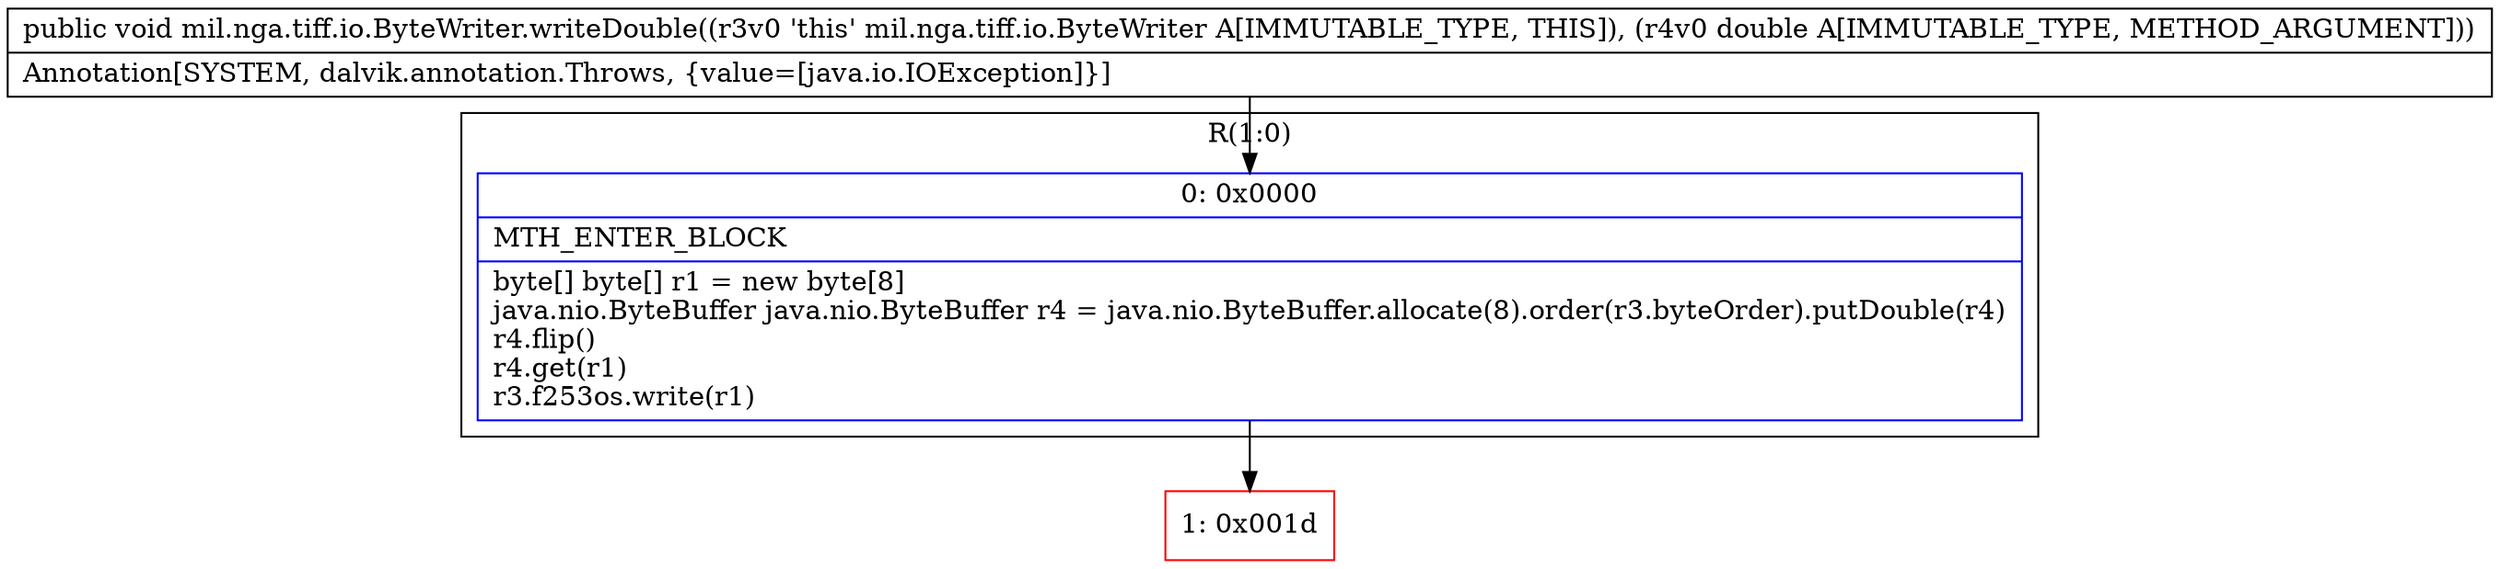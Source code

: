 digraph "CFG formil.nga.tiff.io.ByteWriter.writeDouble(D)V" {
subgraph cluster_Region_1954916491 {
label = "R(1:0)";
node [shape=record,color=blue];
Node_0 [shape=record,label="{0\:\ 0x0000|MTH_ENTER_BLOCK\l|byte[] byte[] r1 = new byte[8]\ljava.nio.ByteBuffer java.nio.ByteBuffer r4 = java.nio.ByteBuffer.allocate(8).order(r3.byteOrder).putDouble(r4)\lr4.flip()\lr4.get(r1)\lr3.f253os.write(r1)\l}"];
}
Node_1 [shape=record,color=red,label="{1\:\ 0x001d}"];
MethodNode[shape=record,label="{public void mil.nga.tiff.io.ByteWriter.writeDouble((r3v0 'this' mil.nga.tiff.io.ByteWriter A[IMMUTABLE_TYPE, THIS]), (r4v0 double A[IMMUTABLE_TYPE, METHOD_ARGUMENT]))  | Annotation[SYSTEM, dalvik.annotation.Throws, \{value=[java.io.IOException]\}]\l}"];
MethodNode -> Node_0;
Node_0 -> Node_1;
}

